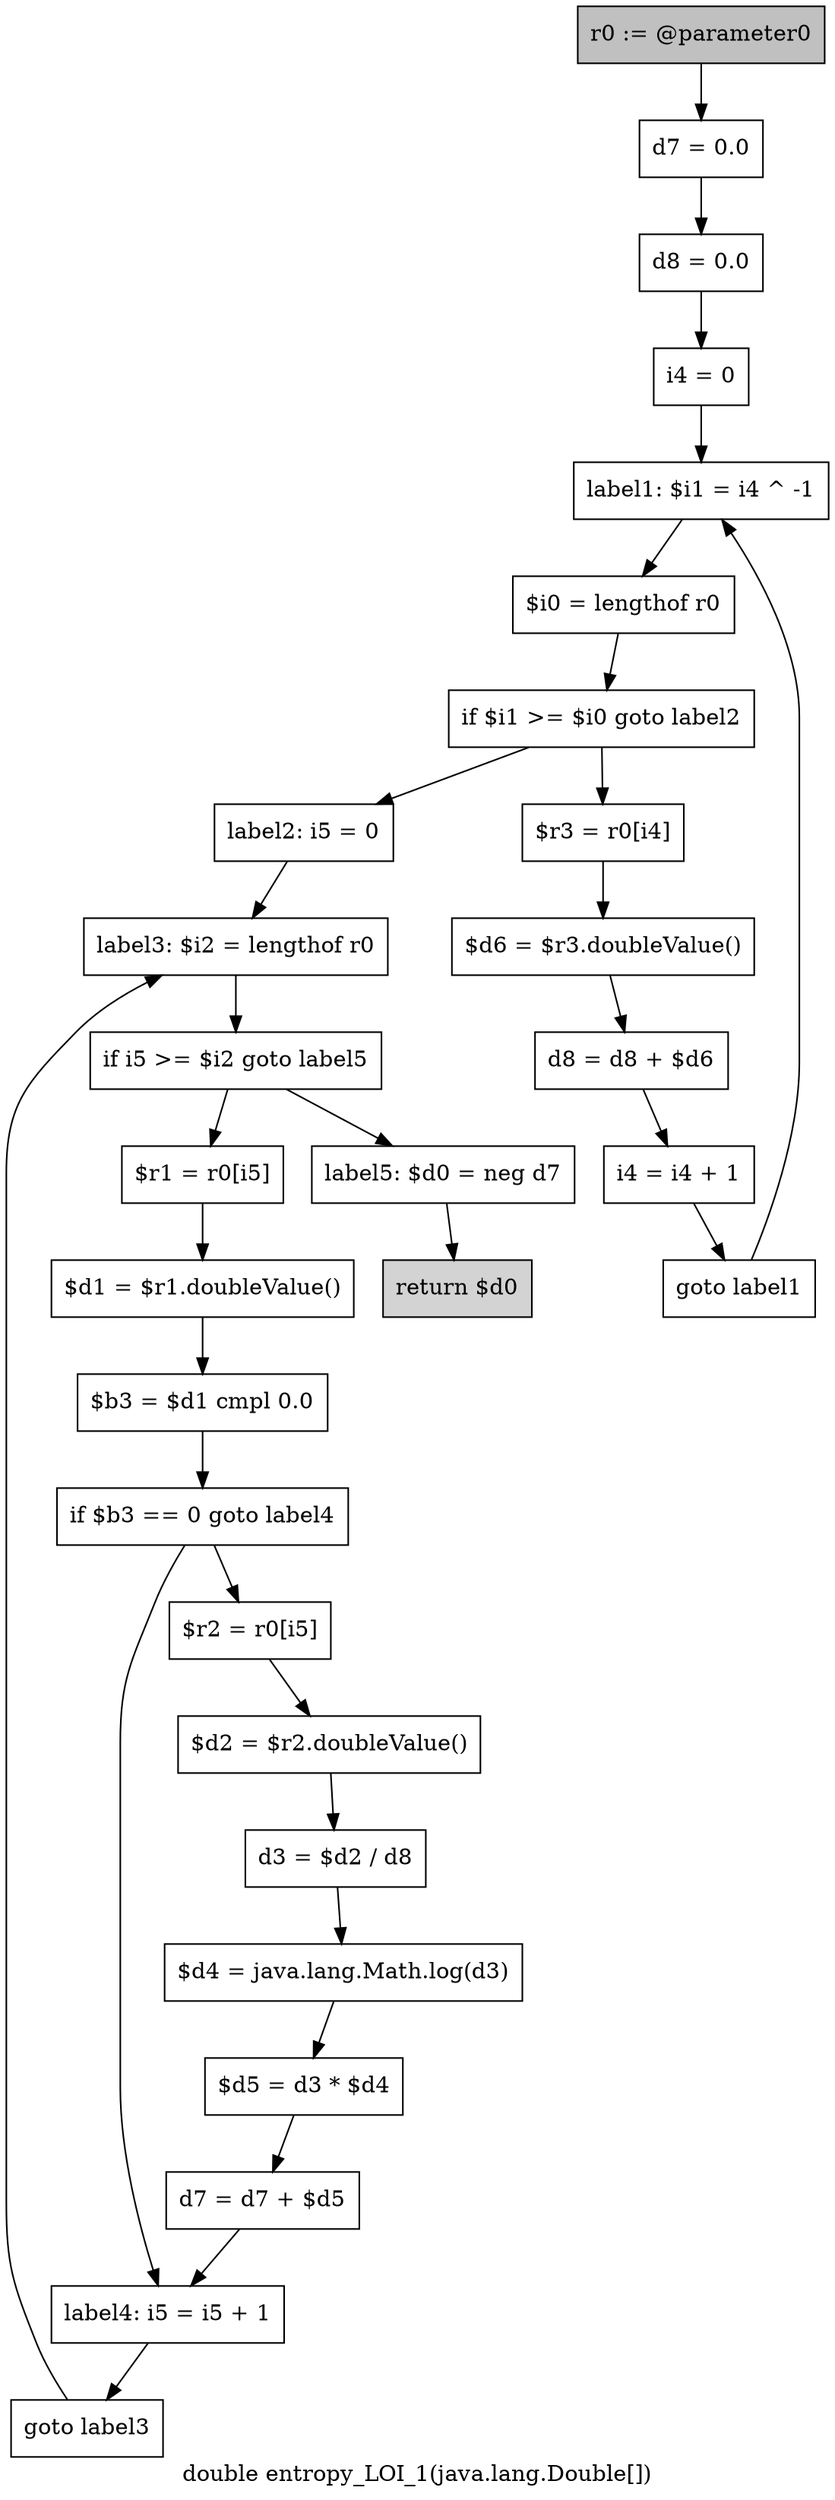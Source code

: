 digraph "double entropy_LOI_1(java.lang.Double[])" {
    label="double entropy_LOI_1(java.lang.Double[])";
    node [shape=box];
    "0" [style=filled,fillcolor=gray,label="r0 := @parameter0",];
    "1" [label="d7 = 0.0",];
    "0"->"1";
    "2" [label="d8 = 0.0",];
    "1"->"2";
    "3" [label="i4 = 0",];
    "2"->"3";
    "4" [label="label1: $i1 = i4 ^ -1",];
    "3"->"4";
    "5" [label="$i0 = lengthof r0",];
    "4"->"5";
    "6" [label="if $i1 >= $i0 goto label2",];
    "5"->"6";
    "7" [label="$r3 = r0[i4]",];
    "6"->"7";
    "12" [label="label2: i5 = 0",];
    "6"->"12";
    "8" [label="$d6 = $r3.doubleValue()",];
    "7"->"8";
    "9" [label="d8 = d8 + $d6",];
    "8"->"9";
    "10" [label="i4 = i4 + 1",];
    "9"->"10";
    "11" [label="goto label1",];
    "10"->"11";
    "11"->"4";
    "13" [label="label3: $i2 = lengthof r0",];
    "12"->"13";
    "14" [label="if i5 >= $i2 goto label5",];
    "13"->"14";
    "15" [label="$r1 = r0[i5]",];
    "14"->"15";
    "27" [label="label5: $d0 = neg d7",];
    "14"->"27";
    "16" [label="$d1 = $r1.doubleValue()",];
    "15"->"16";
    "17" [label="$b3 = $d1 cmpl 0.0",];
    "16"->"17";
    "18" [label="if $b3 == 0 goto label4",];
    "17"->"18";
    "19" [label="$r2 = r0[i5]",];
    "18"->"19";
    "25" [label="label4: i5 = i5 + 1",];
    "18"->"25";
    "20" [label="$d2 = $r2.doubleValue()",];
    "19"->"20";
    "21" [label="d3 = $d2 / d8",];
    "20"->"21";
    "22" [label="$d4 = java.lang.Math.log(d3)",];
    "21"->"22";
    "23" [label="$d5 = d3 * $d4",];
    "22"->"23";
    "24" [label="d7 = d7 + $d5",];
    "23"->"24";
    "24"->"25";
    "26" [label="goto label3",];
    "25"->"26";
    "26"->"13";
    "28" [style=filled,fillcolor=lightgray,label="return $d0",];
    "27"->"28";
}
